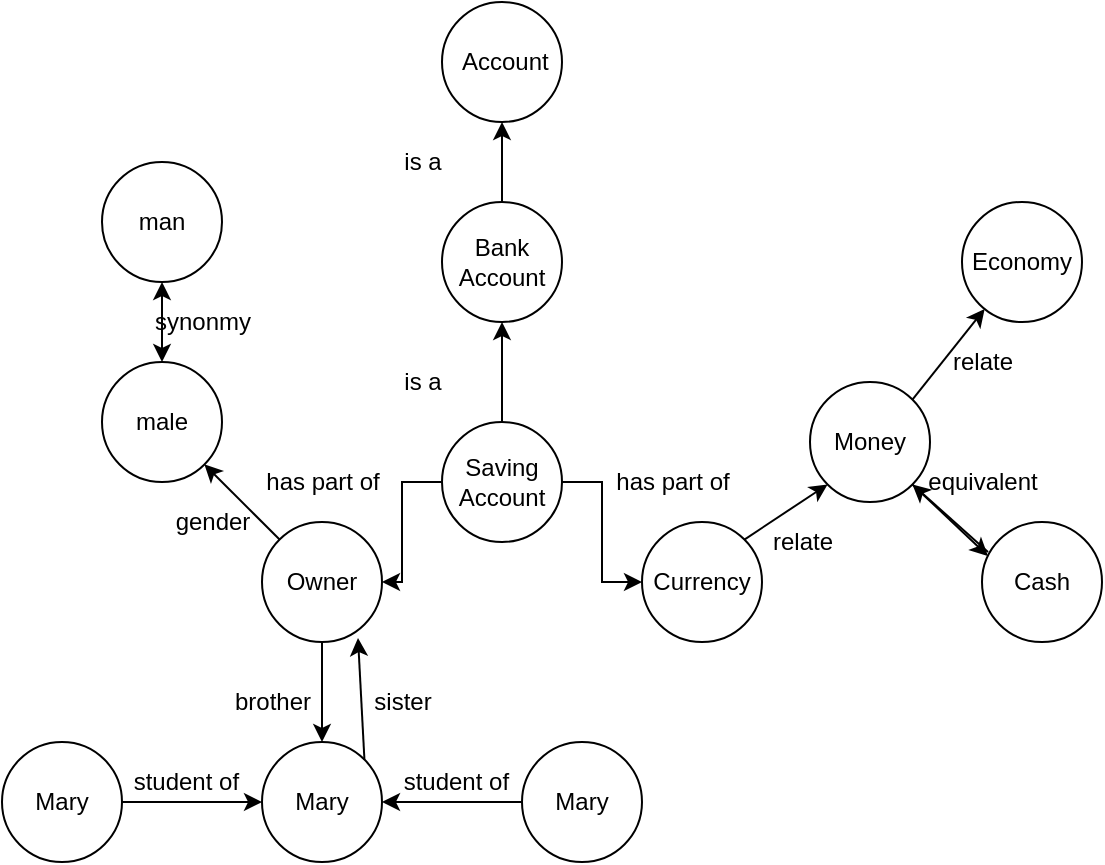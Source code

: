 <mxfile version="17.4.6" type="github">
  <diagram id="bNzipRwkta9MeBwiPbgG" name="Page-1">
    <mxGraphModel dx="946" dy="547" grid="1" gridSize="10" guides="1" tooltips="1" connect="1" arrows="1" fold="1" page="1" pageScale="1" pageWidth="827" pageHeight="1169" math="0" shadow="0">
      <root>
        <mxCell id="0" />
        <mxCell id="1" parent="0" />
        <mxCell id="lk4psk_2WtwCLvVxGfQ_-22" value="" style="edgeStyle=orthogonalEdgeStyle;rounded=0;orthogonalLoop=1;jettySize=auto;html=1;" edge="1" parent="1" source="lk4psk_2WtwCLvVxGfQ_-19" target="lk4psk_2WtwCLvVxGfQ_-20">
          <mxGeometry relative="1" as="geometry" />
        </mxCell>
        <mxCell id="lk4psk_2WtwCLvVxGfQ_-28" value="" style="edgeStyle=orthogonalEdgeStyle;rounded=0;orthogonalLoop=1;jettySize=auto;html=1;" edge="1" parent="1" source="lk4psk_2WtwCLvVxGfQ_-19" target="lk4psk_2WtwCLvVxGfQ_-26">
          <mxGeometry relative="1" as="geometry" />
        </mxCell>
        <mxCell id="lk4psk_2WtwCLvVxGfQ_-29" value="" style="edgeStyle=orthogonalEdgeStyle;rounded=0;orthogonalLoop=1;jettySize=auto;html=1;" edge="1" parent="1" source="lk4psk_2WtwCLvVxGfQ_-19" target="lk4psk_2WtwCLvVxGfQ_-27">
          <mxGeometry relative="1" as="geometry" />
        </mxCell>
        <mxCell id="lk4psk_2WtwCLvVxGfQ_-19" value="Saving Account" style="ellipse;whiteSpace=wrap;html=1;aspect=fixed;" vertex="1" parent="1">
          <mxGeometry x="230" y="320" width="60" height="60" as="geometry" />
        </mxCell>
        <mxCell id="lk4psk_2WtwCLvVxGfQ_-23" value="" style="edgeStyle=orthogonalEdgeStyle;rounded=0;orthogonalLoop=1;jettySize=auto;html=1;" edge="1" parent="1" source="lk4psk_2WtwCLvVxGfQ_-20" target="lk4psk_2WtwCLvVxGfQ_-21">
          <mxGeometry relative="1" as="geometry" />
        </mxCell>
        <mxCell id="lk4psk_2WtwCLvVxGfQ_-20" value="Bank Account" style="ellipse;whiteSpace=wrap;html=1;aspect=fixed;" vertex="1" parent="1">
          <mxGeometry x="230" y="210" width="60" height="60" as="geometry" />
        </mxCell>
        <mxCell id="lk4psk_2WtwCLvVxGfQ_-21" value="&amp;nbsp;Account" style="ellipse;whiteSpace=wrap;html=1;aspect=fixed;" vertex="1" parent="1">
          <mxGeometry x="230" y="110" width="60" height="60" as="geometry" />
        </mxCell>
        <mxCell id="lk4psk_2WtwCLvVxGfQ_-24" value="is a" style="text;html=1;align=center;verticalAlign=middle;resizable=0;points=[];autosize=1;strokeColor=none;fillColor=none;" vertex="1" parent="1">
          <mxGeometry x="205" y="290" width="30" height="20" as="geometry" />
        </mxCell>
        <mxCell id="lk4psk_2WtwCLvVxGfQ_-25" value="is a" style="text;html=1;align=center;verticalAlign=middle;resizable=0;points=[];autosize=1;strokeColor=none;fillColor=none;" vertex="1" parent="1">
          <mxGeometry x="205" y="180" width="30" height="20" as="geometry" />
        </mxCell>
        <mxCell id="lk4psk_2WtwCLvVxGfQ_-26" value="Owner" style="ellipse;whiteSpace=wrap;html=1;aspect=fixed;" vertex="1" parent="1">
          <mxGeometry x="140" y="370" width="60" height="60" as="geometry" />
        </mxCell>
        <mxCell id="lk4psk_2WtwCLvVxGfQ_-27" value="Currency" style="ellipse;whiteSpace=wrap;html=1;aspect=fixed;" vertex="1" parent="1">
          <mxGeometry x="330" y="370" width="60" height="60" as="geometry" />
        </mxCell>
        <mxCell id="lk4psk_2WtwCLvVxGfQ_-30" value="has part of" style="text;html=1;align=center;verticalAlign=middle;resizable=0;points=[];autosize=1;strokeColor=none;fillColor=none;" vertex="1" parent="1">
          <mxGeometry x="135" y="340" width="70" height="20" as="geometry" />
        </mxCell>
        <mxCell id="lk4psk_2WtwCLvVxGfQ_-31" value="has part of" style="text;html=1;align=center;verticalAlign=middle;resizable=0;points=[];autosize=1;strokeColor=none;fillColor=none;" vertex="1" parent="1">
          <mxGeometry x="310" y="340" width="70" height="20" as="geometry" />
        </mxCell>
        <mxCell id="lk4psk_2WtwCLvVxGfQ_-32" value="Money" style="ellipse;whiteSpace=wrap;html=1;aspect=fixed;" vertex="1" parent="1">
          <mxGeometry x="414" y="300" width="60" height="60" as="geometry" />
        </mxCell>
        <mxCell id="lk4psk_2WtwCLvVxGfQ_-33" value="Economy" style="ellipse;whiteSpace=wrap;html=1;aspect=fixed;" vertex="1" parent="1">
          <mxGeometry x="490" y="210" width="60" height="60" as="geometry" />
        </mxCell>
        <mxCell id="lk4psk_2WtwCLvVxGfQ_-35" value="" style="endArrow=classic;html=1;rounded=0;exitX=1;exitY=0;exitDx=0;exitDy=0;entryX=0;entryY=1;entryDx=0;entryDy=0;" edge="1" parent="1" source="lk4psk_2WtwCLvVxGfQ_-27" target="lk4psk_2WtwCLvVxGfQ_-32">
          <mxGeometry width="50" height="50" relative="1" as="geometry">
            <mxPoint x="290" y="290" as="sourcePoint" />
            <mxPoint x="340" y="240" as="targetPoint" />
          </mxGeometry>
        </mxCell>
        <mxCell id="lk4psk_2WtwCLvVxGfQ_-36" value="" style="endArrow=classic;html=1;rounded=0;exitX=1;exitY=0;exitDx=0;exitDy=0;" edge="1" parent="1" source="lk4psk_2WtwCLvVxGfQ_-32" target="lk4psk_2WtwCLvVxGfQ_-33">
          <mxGeometry width="50" height="50" relative="1" as="geometry">
            <mxPoint x="290" y="290" as="sourcePoint" />
            <mxPoint x="340" y="240" as="targetPoint" />
          </mxGeometry>
        </mxCell>
        <mxCell id="lk4psk_2WtwCLvVxGfQ_-37" value="relate" style="text;html=1;align=center;verticalAlign=middle;resizable=0;points=[];autosize=1;strokeColor=none;fillColor=none;" vertex="1" parent="1">
          <mxGeometry x="385" y="370" width="50" height="20" as="geometry" />
        </mxCell>
        <mxCell id="lk4psk_2WtwCLvVxGfQ_-38" value="relate" style="text;html=1;align=center;verticalAlign=middle;resizable=0;points=[];autosize=1;strokeColor=none;fillColor=none;" vertex="1" parent="1">
          <mxGeometry x="475" y="280" width="50" height="20" as="geometry" />
        </mxCell>
        <mxCell id="lk4psk_2WtwCLvVxGfQ_-39" value="man" style="ellipse;whiteSpace=wrap;html=1;aspect=fixed;" vertex="1" parent="1">
          <mxGeometry x="60" y="190" width="60" height="60" as="geometry" />
        </mxCell>
        <mxCell id="lk4psk_2WtwCLvVxGfQ_-43" value="Cash" style="ellipse;whiteSpace=wrap;html=1;aspect=fixed;" vertex="1" parent="1">
          <mxGeometry x="500" y="370" width="60" height="60" as="geometry" />
        </mxCell>
        <mxCell id="lk4psk_2WtwCLvVxGfQ_-44" value="" style="endArrow=classic;html=1;rounded=0;exitX=1;exitY=1;exitDx=0;exitDy=0;entryX=0.05;entryY=0.283;entryDx=0;entryDy=0;entryPerimeter=0;" edge="1" parent="1" source="lk4psk_2WtwCLvVxGfQ_-32" target="lk4psk_2WtwCLvVxGfQ_-43">
          <mxGeometry width="50" height="50" relative="1" as="geometry">
            <mxPoint x="420" y="350" as="sourcePoint" />
            <mxPoint x="470" y="300" as="targetPoint" />
          </mxGeometry>
        </mxCell>
        <mxCell id="lk4psk_2WtwCLvVxGfQ_-45" value="" style="endArrow=classic;html=1;rounded=0;entryX=1;entryY=1;entryDx=0;entryDy=0;exitX=0.05;exitY=0.25;exitDx=0;exitDy=0;exitPerimeter=0;" edge="1" parent="1" source="lk4psk_2WtwCLvVxGfQ_-43" target="lk4psk_2WtwCLvVxGfQ_-32">
          <mxGeometry width="50" height="50" relative="1" as="geometry">
            <mxPoint x="500" y="380" as="sourcePoint" />
            <mxPoint x="470" y="300" as="targetPoint" />
          </mxGeometry>
        </mxCell>
        <mxCell id="lk4psk_2WtwCLvVxGfQ_-46" value="equivalent" style="text;html=1;align=center;verticalAlign=middle;resizable=0;points=[];autosize=1;strokeColor=none;fillColor=none;" vertex="1" parent="1">
          <mxGeometry x="465" y="340" width="70" height="20" as="geometry" />
        </mxCell>
        <mxCell id="lk4psk_2WtwCLvVxGfQ_-48" value="male" style="ellipse;whiteSpace=wrap;html=1;aspect=fixed;" vertex="1" parent="1">
          <mxGeometry x="60" y="290" width="60" height="60" as="geometry" />
        </mxCell>
        <mxCell id="lk4psk_2WtwCLvVxGfQ_-49" value="" style="endArrow=classic;html=1;rounded=0;exitX=0;exitY=0;exitDx=0;exitDy=0;entryX=1;entryY=1;entryDx=0;entryDy=0;" edge="1" parent="1" source="lk4psk_2WtwCLvVxGfQ_-26" target="lk4psk_2WtwCLvVxGfQ_-48">
          <mxGeometry width="50" height="50" relative="1" as="geometry">
            <mxPoint x="420" y="350" as="sourcePoint" />
            <mxPoint x="470" y="300" as="targetPoint" />
          </mxGeometry>
        </mxCell>
        <mxCell id="lk4psk_2WtwCLvVxGfQ_-50" value="gender" style="text;html=1;align=center;verticalAlign=middle;resizable=0;points=[];autosize=1;strokeColor=none;fillColor=none;" vertex="1" parent="1">
          <mxGeometry x="90" y="360" width="50" height="20" as="geometry" />
        </mxCell>
        <mxCell id="lk4psk_2WtwCLvVxGfQ_-51" value="Mary" style="ellipse;whiteSpace=wrap;html=1;aspect=fixed;" vertex="1" parent="1">
          <mxGeometry x="140" y="480" width="60" height="60" as="geometry" />
        </mxCell>
        <mxCell id="lk4psk_2WtwCLvVxGfQ_-52" value="" style="endArrow=classic;html=1;rounded=0;exitX=0.5;exitY=1;exitDx=0;exitDy=0;" edge="1" parent="1" source="lk4psk_2WtwCLvVxGfQ_-26" target="lk4psk_2WtwCLvVxGfQ_-51">
          <mxGeometry width="50" height="50" relative="1" as="geometry">
            <mxPoint x="390" y="340" as="sourcePoint" />
            <mxPoint x="440" y="290" as="targetPoint" />
          </mxGeometry>
        </mxCell>
        <mxCell id="lk4psk_2WtwCLvVxGfQ_-53" value="" style="endArrow=classic;html=1;rounded=0;exitX=1;exitY=0;exitDx=0;exitDy=0;entryX=0.8;entryY=0.967;entryDx=0;entryDy=0;entryPerimeter=0;" edge="1" parent="1" source="lk4psk_2WtwCLvVxGfQ_-51" target="lk4psk_2WtwCLvVxGfQ_-26">
          <mxGeometry width="50" height="50" relative="1" as="geometry">
            <mxPoint x="390" y="340" as="sourcePoint" />
            <mxPoint x="140" y="410" as="targetPoint" />
          </mxGeometry>
        </mxCell>
        <mxCell id="lk4psk_2WtwCLvVxGfQ_-54" value="sister" style="text;html=1;align=center;verticalAlign=middle;resizable=0;points=[];autosize=1;strokeColor=none;fillColor=none;" vertex="1" parent="1">
          <mxGeometry x="190" y="450" width="40" height="20" as="geometry" />
        </mxCell>
        <mxCell id="lk4psk_2WtwCLvVxGfQ_-55" value="brother" style="text;html=1;align=center;verticalAlign=middle;resizable=0;points=[];autosize=1;strokeColor=none;fillColor=none;" vertex="1" parent="1">
          <mxGeometry x="120" y="450" width="50" height="20" as="geometry" />
        </mxCell>
        <mxCell id="lk4psk_2WtwCLvVxGfQ_-57" value="" style="endArrow=classic;startArrow=classic;html=1;rounded=0;exitX=0.5;exitY=0;exitDx=0;exitDy=0;entryX=0.5;entryY=1;entryDx=0;entryDy=0;" edge="1" parent="1" source="lk4psk_2WtwCLvVxGfQ_-48" target="lk4psk_2WtwCLvVxGfQ_-39">
          <mxGeometry width="50" height="50" relative="1" as="geometry">
            <mxPoint x="360" y="340" as="sourcePoint" />
            <mxPoint x="410" y="290" as="targetPoint" />
          </mxGeometry>
        </mxCell>
        <mxCell id="lk4psk_2WtwCLvVxGfQ_-58" value="synonmy" style="text;html=1;align=center;verticalAlign=middle;resizable=0;points=[];autosize=1;strokeColor=none;fillColor=none;" vertex="1" parent="1">
          <mxGeometry x="80" y="260" width="60" height="20" as="geometry" />
        </mxCell>
        <mxCell id="lk4psk_2WtwCLvVxGfQ_-62" value="" style="edgeStyle=orthogonalEdgeStyle;rounded=0;orthogonalLoop=1;jettySize=auto;html=1;" edge="1" parent="1" source="lk4psk_2WtwCLvVxGfQ_-59" target="lk4psk_2WtwCLvVxGfQ_-51">
          <mxGeometry relative="1" as="geometry" />
        </mxCell>
        <mxCell id="lk4psk_2WtwCLvVxGfQ_-59" value="Mary" style="ellipse;whiteSpace=wrap;html=1;aspect=fixed;" vertex="1" parent="1">
          <mxGeometry x="10" y="480" width="60" height="60" as="geometry" />
        </mxCell>
        <mxCell id="lk4psk_2WtwCLvVxGfQ_-61" value="" style="edgeStyle=orthogonalEdgeStyle;rounded=0;orthogonalLoop=1;jettySize=auto;html=1;" edge="1" parent="1" source="lk4psk_2WtwCLvVxGfQ_-60" target="lk4psk_2WtwCLvVxGfQ_-51">
          <mxGeometry relative="1" as="geometry" />
        </mxCell>
        <mxCell id="lk4psk_2WtwCLvVxGfQ_-60" value="Mary" style="ellipse;whiteSpace=wrap;html=1;aspect=fixed;" vertex="1" parent="1">
          <mxGeometry x="270" y="480" width="60" height="60" as="geometry" />
        </mxCell>
        <mxCell id="lk4psk_2WtwCLvVxGfQ_-63" value="&amp;nbsp;student of" style="text;html=1;align=center;verticalAlign=middle;resizable=0;points=[];autosize=1;strokeColor=none;fillColor=none;" vertex="1" parent="1">
          <mxGeometry x="65" y="490" width="70" height="20" as="geometry" />
        </mxCell>
        <mxCell id="lk4psk_2WtwCLvVxGfQ_-64" value="&amp;nbsp;student of" style="text;html=1;align=center;verticalAlign=middle;resizable=0;points=[];autosize=1;strokeColor=none;fillColor=none;" vertex="1" parent="1">
          <mxGeometry x="200" y="490" width="70" height="20" as="geometry" />
        </mxCell>
      </root>
    </mxGraphModel>
  </diagram>
</mxfile>
